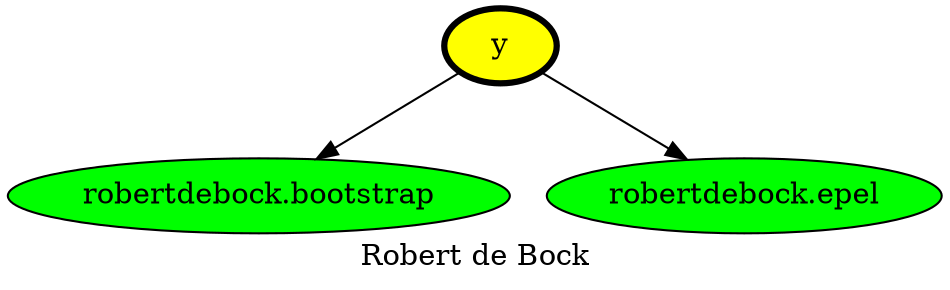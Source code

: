 digraph PhiloDilemma {
  label = "Robert de Bock" ;
  overlap=false
  {
    "y" [fillcolor=yellow style=filled penwidth=3]
    "robertdebock.bootstrap" [fillcolor=green style=filled]
    "robertdebock.epel" [fillcolor=green style=filled]
  }
  "y" -> "robertdebock.bootstrap"
  "y" -> "robertdebock.epel"
}
